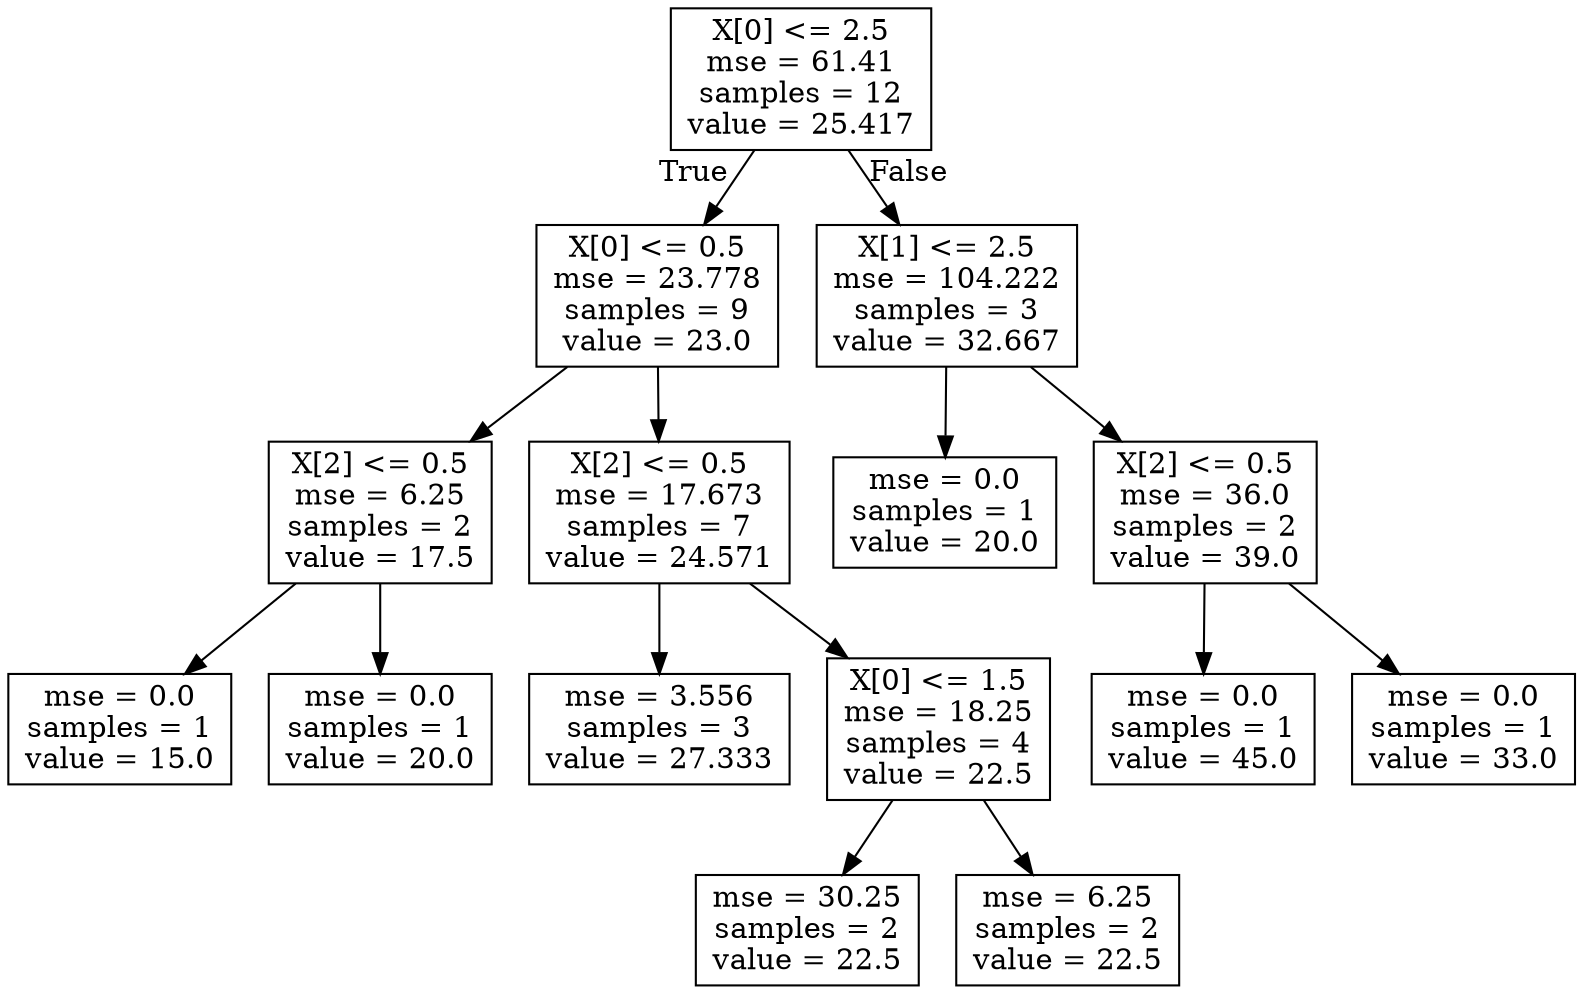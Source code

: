 digraph Tree {
node [shape=box] ;
0 [label="X[0] <= 2.5\nmse = 61.41\nsamples = 12\nvalue = 25.417"] ;
1 [label="X[0] <= 0.5\nmse = 23.778\nsamples = 9\nvalue = 23.0"] ;
0 -> 1 [labeldistance=2.5, labelangle=45, headlabel="True"] ;
2 [label="X[2] <= 0.5\nmse = 6.25\nsamples = 2\nvalue = 17.5"] ;
1 -> 2 ;
3 [label="mse = 0.0\nsamples = 1\nvalue = 15.0"] ;
2 -> 3 ;
4 [label="mse = 0.0\nsamples = 1\nvalue = 20.0"] ;
2 -> 4 ;
5 [label="X[2] <= 0.5\nmse = 17.673\nsamples = 7\nvalue = 24.571"] ;
1 -> 5 ;
6 [label="mse = 3.556\nsamples = 3\nvalue = 27.333"] ;
5 -> 6 ;
7 [label="X[0] <= 1.5\nmse = 18.25\nsamples = 4\nvalue = 22.5"] ;
5 -> 7 ;
8 [label="mse = 30.25\nsamples = 2\nvalue = 22.5"] ;
7 -> 8 ;
9 [label="mse = 6.25\nsamples = 2\nvalue = 22.5"] ;
7 -> 9 ;
10 [label="X[1] <= 2.5\nmse = 104.222\nsamples = 3\nvalue = 32.667"] ;
0 -> 10 [labeldistance=2.5, labelangle=-45, headlabel="False"] ;
11 [label="mse = 0.0\nsamples = 1\nvalue = 20.0"] ;
10 -> 11 ;
12 [label="X[2] <= 0.5\nmse = 36.0\nsamples = 2\nvalue = 39.0"] ;
10 -> 12 ;
13 [label="mse = 0.0\nsamples = 1\nvalue = 45.0"] ;
12 -> 13 ;
14 [label="mse = 0.0\nsamples = 1\nvalue = 33.0"] ;
12 -> 14 ;
}
